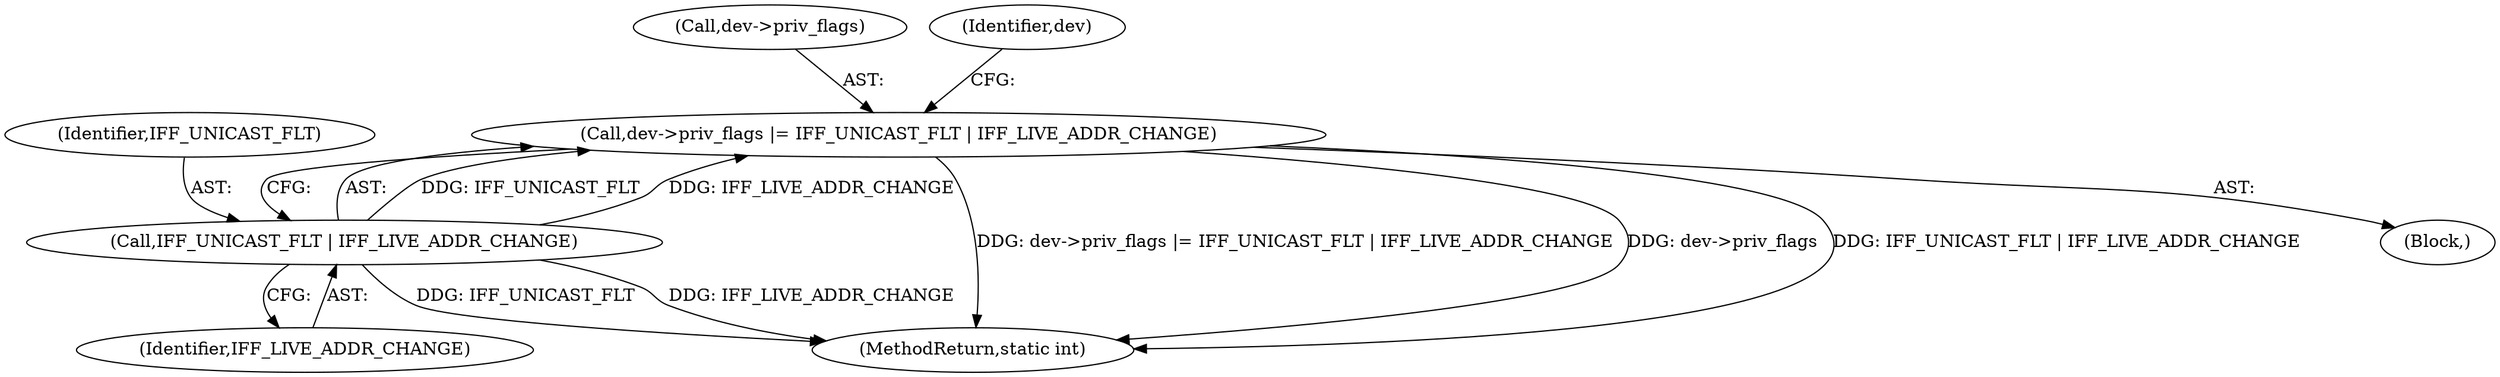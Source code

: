 digraph "0_linux_48900cb6af4282fa0fb6ff4d72a81aa3dadb5c39@pointer" {
"1000179" [label="(Call,dev->priv_flags |= IFF_UNICAST_FLT | IFF_LIVE_ADDR_CHANGE)"];
"1000183" [label="(Call,IFF_UNICAST_FLT | IFF_LIVE_ADDR_CHANGE)"];
"1000180" [label="(Call,dev->priv_flags)"];
"1000184" [label="(Identifier,IFF_UNICAST_FLT)"];
"1000188" [label="(Identifier,dev)"];
"1000185" [label="(Identifier,IFF_LIVE_ADDR_CHANGE)"];
"1000118" [label="(Block,)"];
"1000638" [label="(MethodReturn,static int)"];
"1000183" [label="(Call,IFF_UNICAST_FLT | IFF_LIVE_ADDR_CHANGE)"];
"1000179" [label="(Call,dev->priv_flags |= IFF_UNICAST_FLT | IFF_LIVE_ADDR_CHANGE)"];
"1000179" -> "1000118"  [label="AST: "];
"1000179" -> "1000183"  [label="CFG: "];
"1000180" -> "1000179"  [label="AST: "];
"1000183" -> "1000179"  [label="AST: "];
"1000188" -> "1000179"  [label="CFG: "];
"1000179" -> "1000638"  [label="DDG: dev->priv_flags |= IFF_UNICAST_FLT | IFF_LIVE_ADDR_CHANGE"];
"1000179" -> "1000638"  [label="DDG: dev->priv_flags"];
"1000179" -> "1000638"  [label="DDG: IFF_UNICAST_FLT | IFF_LIVE_ADDR_CHANGE"];
"1000183" -> "1000179"  [label="DDG: IFF_UNICAST_FLT"];
"1000183" -> "1000179"  [label="DDG: IFF_LIVE_ADDR_CHANGE"];
"1000183" -> "1000185"  [label="CFG: "];
"1000184" -> "1000183"  [label="AST: "];
"1000185" -> "1000183"  [label="AST: "];
"1000183" -> "1000638"  [label="DDG: IFF_LIVE_ADDR_CHANGE"];
"1000183" -> "1000638"  [label="DDG: IFF_UNICAST_FLT"];
}
